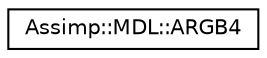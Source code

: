 digraph "Graphical Class Hierarchy"
{
  edge [fontname="Helvetica",fontsize="10",labelfontname="Helvetica",labelfontsize="10"];
  node [fontname="Helvetica",fontsize="10",shape=record];
  rankdir="LR";
  Node1 [label="Assimp::MDL::ARGB4",height=0.2,width=0.4,color="black", fillcolor="white", style="filled",URL="$struct_assimp_1_1_m_d_l_1_1_a_r_g_b4.html",tooltip="Data structure for a ARGB4444 pixel in a texture. "];
}
